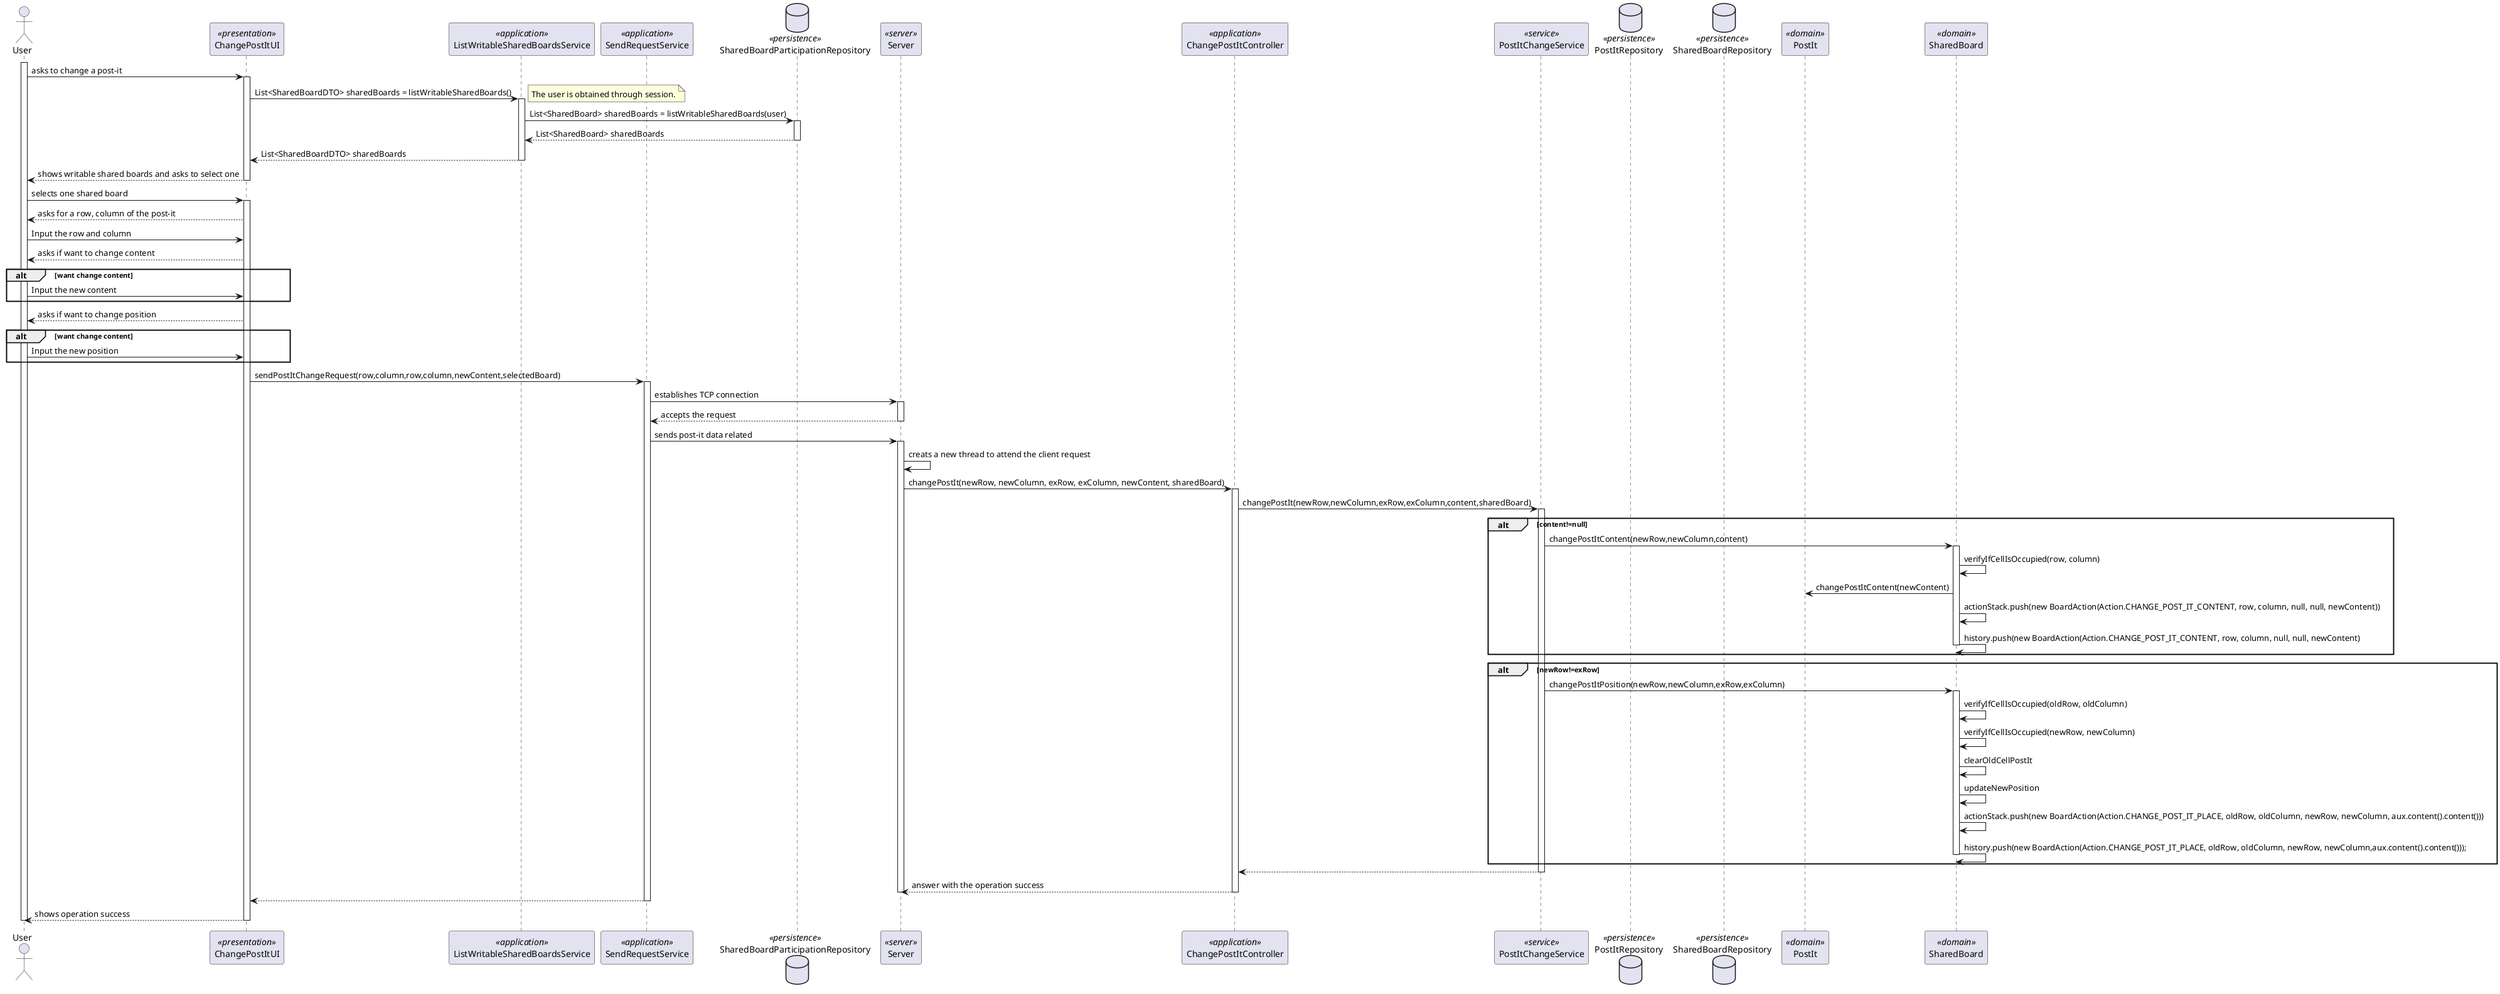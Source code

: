 @startuml

actor User as user
participant ChangePostItUI as ui <<presentation>>
participant ListWritableSharedBoardsService as svc1 <<application>>
participant SendRequestService as svc2 <<application>>
database SharedBoardParticipationRepository as sbp_repo <<persistence>>
participant Server as server <<server>>
participant ChangePostItController as change_ctrl <<application>>
participant PostItChangeService as change_svc <<service>>
database PostItRepository as repo <<persistence>>
database SharedBoardRepository as sbrepo <<persistence>>
participant PostIt as postit <<domain>>
participant SharedBoard as board <<domain>>

activate user
user -> ui : asks to change a post-it
activate ui
ui -> svc1 : List<SharedBoardDTO> sharedBoards = listWritableSharedBoards()
activate svc1
note right
The user is obtained through session.
end note
svc1 -> sbp_repo : List<SharedBoard> sharedBoards = listWritableSharedBoards(user)
activate sbp_repo
sbp_repo --> svc1 : List<SharedBoard> sharedBoards
deactivate sbp_repo
svc1 --> ui : List<SharedBoardDTO> sharedBoards
deactivate svc1
ui --> user : shows writable shared boards and asks to select one
deactivate ui
user -> ui : selects one shared board
activate ui
ui --> user : asks for a row, column of the post-it
user -> ui : Input the row and column
ui --> user : asks if want to change content
alt want change content
user -> ui : Input the new content
end alt
ui --> user : asks if want to change position
alt want change content
user -> ui : Input the new position
end alt

activate ui
ui -> svc2 : sendPostItChangeRequest(row,column,row,column,newContent,selectedBoard)
activate svc2
svc2 -> server : establishes TCP connection
activate server
server --> svc2 : accepts the request
deactivate server

svc2 -> server : sends post-it data related
activate server
server -> server : creats a new thread to attend the client request
server -> change_ctrl : changePostIt(newRow, newColumn, exRow, exColumn, newContent, sharedBoard)
activate change_ctrl
change_ctrl -> change_svc : changePostIt(newRow,newColumn,exRow,exColumn,content,sharedBoard)
activate change_svc
alt content!=null
change_svc -> board : changePostItContent(newRow,newColumn,content)
activate board
board -> board : verifyIfCellIsOccupied(row, column)
board -> postit : changePostItContent(newContent)
board -> board :   actionStack.push(new BoardAction(Action.CHANGE_POST_IT_CONTENT, row, column, null, null, newContent))
board -> board :   history.push(new BoardAction(Action.CHANGE_POST_IT_CONTENT, row, column, null, null, newContent)
deactivate board

end
alt newRow!=exRow
change_svc -> board : changePostItPosition(newRow,newColumn,exRow,exColumn)
activate board
board -> board : verifyIfCellIsOccupied(oldRow, oldColumn)
board -> board : verifyIfCellIsOccupied(newRow, newColumn)
board -> board : clearOldCellPostIt
board -> board : updateNewPosition
board -> board :actionStack.push(new BoardAction(Action.CHANGE_POST_IT_PLACE, oldRow, oldColumn, newRow, newColumn, aux.content().content()))
board -> board : history.push(new BoardAction(Action.CHANGE_POST_IT_PLACE, oldRow, oldColumn, newRow, newColumn,aux.content().content()));
deactivate board
end
change_svc --> change_ctrl
deactivate change_svc
change_ctrl --> server : answer with the operation success
deactivate change_ctrl
deactivate server
svc2 --> ui
deactivate svc2
ui --> user : shows operation success
deactivate ui
deactivate user

@enduml